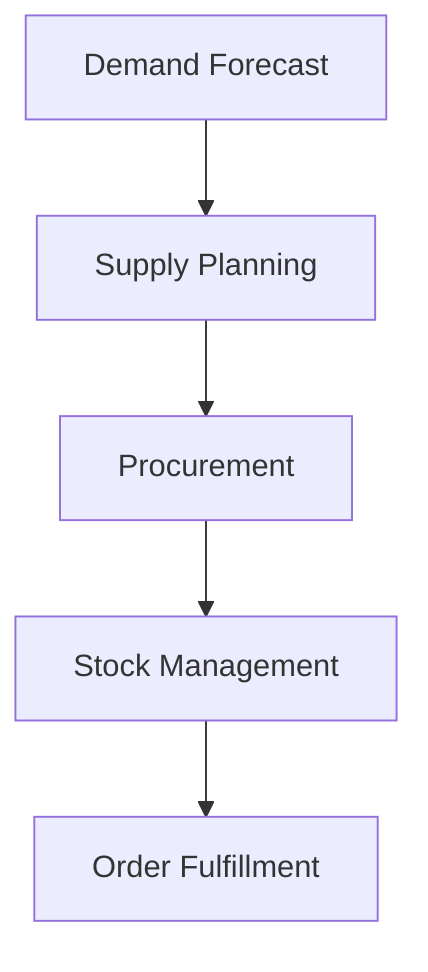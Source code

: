 flowchart TD
    Forecast[Demand Forecast] --> Plan[Supply Planning]
    Plan --> Procure[Procurement]
    Procure --> Stock[Stock Management]
    Stock --> Fulfill[Order Fulfillment]
